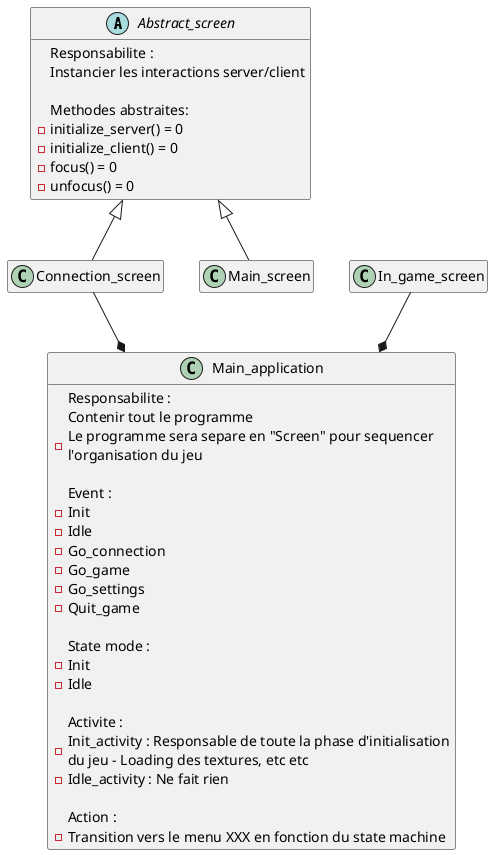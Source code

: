 @startuml

hide empty members

abstract Abstract_screen
{
	Responsabilite :
	Instancier les interactions server/client

	Methodes abstraites:
{field}	- initialize_server() = 0
{field}	- initialize_client() = 0
{field}	- focus() = 0
{field}	- unfocus() = 0
}

class Connection_screen
{

}

Abstract_screen <|-- Connection_screen

class Main_screen
{

}

Abstract_screen <|-- Main_screen

class Main_application
{
	Responsabilite : 
	Contenir tout le programme
	- Le programme sera separe en "Screen" pour sequencer\nl'organisation du jeu

	Event :
	- Init
	- Idle
	- Go_connection
	- Go_game
	- Go_settings
	- Quit_game

	State mode :
	- Init
	- Idle

	Activite :
	- Init_activity : Responsable de toute la phase d'initialisation\ndu jeu - Loading des textures, etc etc
	- Idle_activity : Ne fait rien

	Action :
	- Transition vers le menu XXX en fonction du state machine

}

In_game_screen --* Main_application
Connection_screen --* Main_application

@enduml